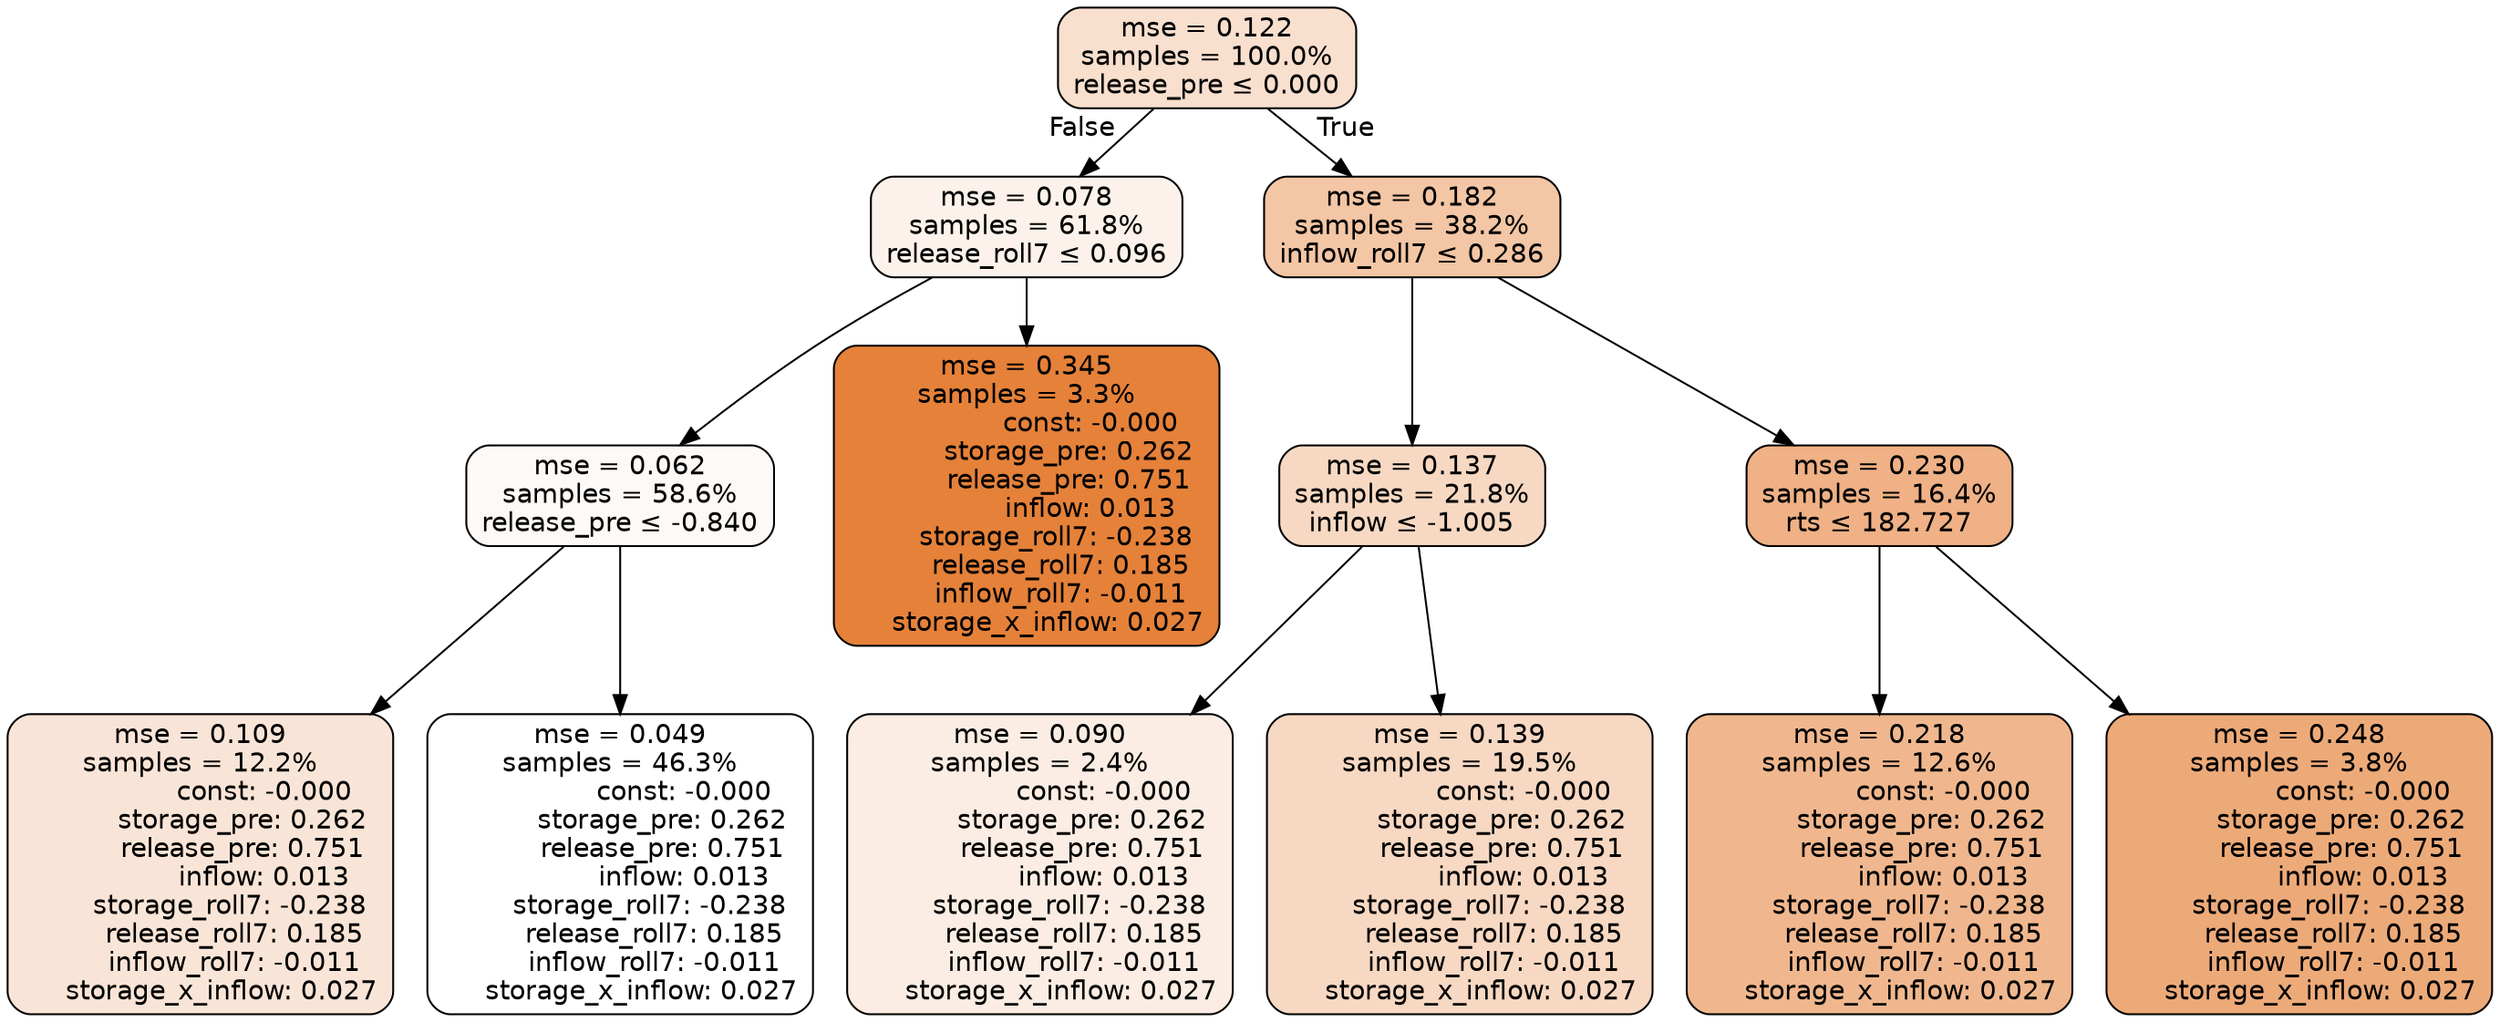 digraph tree {
node [shape=rectangle, style="filled, rounded", color="black", fontname=helvetica] ;
edge [fontname=helvetica] ;
	"0" [label="mse = 0.122
samples = 100.0%
release_pre &le; 0.000", fillcolor="#f8dfce"]
	"1" [label="mse = 0.078
samples = 61.8%
release_roll7 &le; 0.096", fillcolor="#fcf2eb"]
	"2" [label="mse = 0.062
samples = 58.6%
release_pre &le; -0.840", fillcolor="#fdf9f6"]
	"3" [label="mse = 0.109
samples = 12.2%
               const: -0.000
          storage_pre: 0.262
          release_pre: 0.751
               inflow: 0.013
       storage_roll7: -0.238
        release_roll7: 0.185
        inflow_roll7: -0.011
     storage_x_inflow: 0.027", fillcolor="#f9e5d7"]
	"4" [label="mse = 0.049
samples = 46.3%
               const: -0.000
          storage_pre: 0.262
          release_pre: 0.751
               inflow: 0.013
       storage_roll7: -0.238
        release_roll7: 0.185
        inflow_roll7: -0.011
     storage_x_inflow: 0.027", fillcolor="#ffffff"]
	"5" [label="mse = 0.345
samples = 3.3%
               const: -0.000
          storage_pre: 0.262
          release_pre: 0.751
               inflow: 0.013
       storage_roll7: -0.238
        release_roll7: 0.185
        inflow_roll7: -0.011
     storage_x_inflow: 0.027", fillcolor="#e58139"]
	"6" [label="mse = 0.182
samples = 38.2%
inflow_roll7 &le; 0.286", fillcolor="#f3c6a5"]
	"7" [label="mse = 0.137
samples = 21.8%
inflow &le; -1.005", fillcolor="#f7d9c3"]
	"8" [label="mse = 0.090
samples = 2.4%
               const: -0.000
          storage_pre: 0.262
          release_pre: 0.751
               inflow: 0.013
       storage_roll7: -0.238
        release_roll7: 0.185
        inflow_roll7: -0.011
     storage_x_inflow: 0.027", fillcolor="#fbede3"]
	"9" [label="mse = 0.139
samples = 19.5%
               const: -0.000
          storage_pre: 0.262
          release_pre: 0.751
               inflow: 0.013
       storage_roll7: -0.238
        release_roll7: 0.185
        inflow_roll7: -0.011
     storage_x_inflow: 0.027", fillcolor="#f7d8c2"]
	"10" [label="mse = 0.230
samples = 16.4%
rts &le; 182.727", fillcolor="#efb185"]
	"11" [label="mse = 0.218
samples = 12.6%
               const: -0.000
          storage_pre: 0.262
          release_pre: 0.751
               inflow: 0.013
       storage_roll7: -0.238
        release_roll7: 0.185
        inflow_roll7: -0.011
     storage_x_inflow: 0.027", fillcolor="#f0b78e"]
	"12" [label="mse = 0.248
samples = 3.8%
               const: -0.000
          storage_pre: 0.262
          release_pre: 0.751
               inflow: 0.013
       storage_roll7: -0.238
        release_roll7: 0.185
        inflow_roll7: -0.011
     storage_x_inflow: 0.027", fillcolor="#edaa79"]

	"0" -> "1" [labeldistance=2.5, labelangle=45, headlabel="False"]
	"1" -> "2"
	"2" -> "3"
	"2" -> "4"
	"1" -> "5"
	"0" -> "6" [labeldistance=2.5, labelangle=-45, headlabel="True"]
	"6" -> "7"
	"7" -> "8"
	"7" -> "9"
	"6" -> "10"
	"10" -> "11"
	"10" -> "12"
}